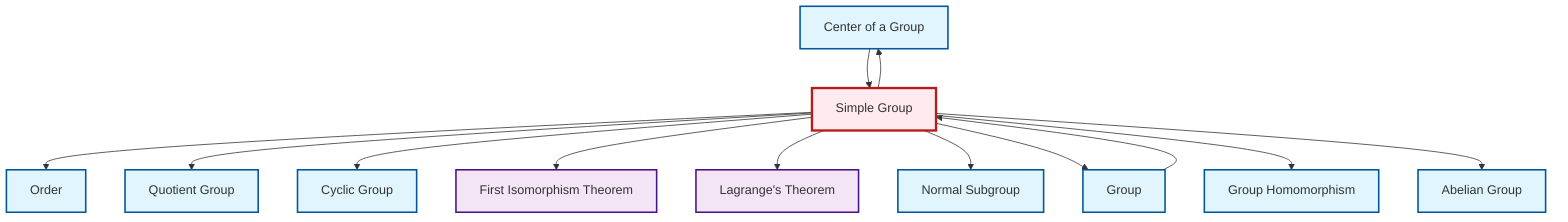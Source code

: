 graph TD
    classDef definition fill:#e1f5fe,stroke:#01579b,stroke-width:2px
    classDef theorem fill:#f3e5f5,stroke:#4a148c,stroke-width:2px
    classDef axiom fill:#fff3e0,stroke:#e65100,stroke-width:2px
    classDef example fill:#e8f5e9,stroke:#1b5e20,stroke-width:2px
    classDef current fill:#ffebee,stroke:#b71c1c,stroke-width:3px
    def-abelian-group["Abelian Group"]:::definition
    def-order["Order"]:::definition
    def-center-of-group["Center of a Group"]:::definition
    def-homomorphism["Group Homomorphism"]:::definition
    def-group["Group"]:::definition
    thm-lagrange["Lagrange's Theorem"]:::theorem
    def-quotient-group["Quotient Group"]:::definition
    def-cyclic-group["Cyclic Group"]:::definition
    def-normal-subgroup["Normal Subgroup"]:::definition
    def-simple-group["Simple Group"]:::definition
    thm-first-isomorphism["First Isomorphism Theorem"]:::theorem
    def-simple-group --> def-order
    def-simple-group --> def-quotient-group
    def-simple-group --> def-cyclic-group
    def-simple-group --> def-center-of-group
    def-simple-group --> thm-first-isomorphism
    def-simple-group --> thm-lagrange
    def-simple-group --> def-normal-subgroup
    def-simple-group --> def-group
    def-group --> def-simple-group
    def-simple-group --> def-homomorphism
    def-center-of-group --> def-simple-group
    def-simple-group --> def-abelian-group
    class def-simple-group current
